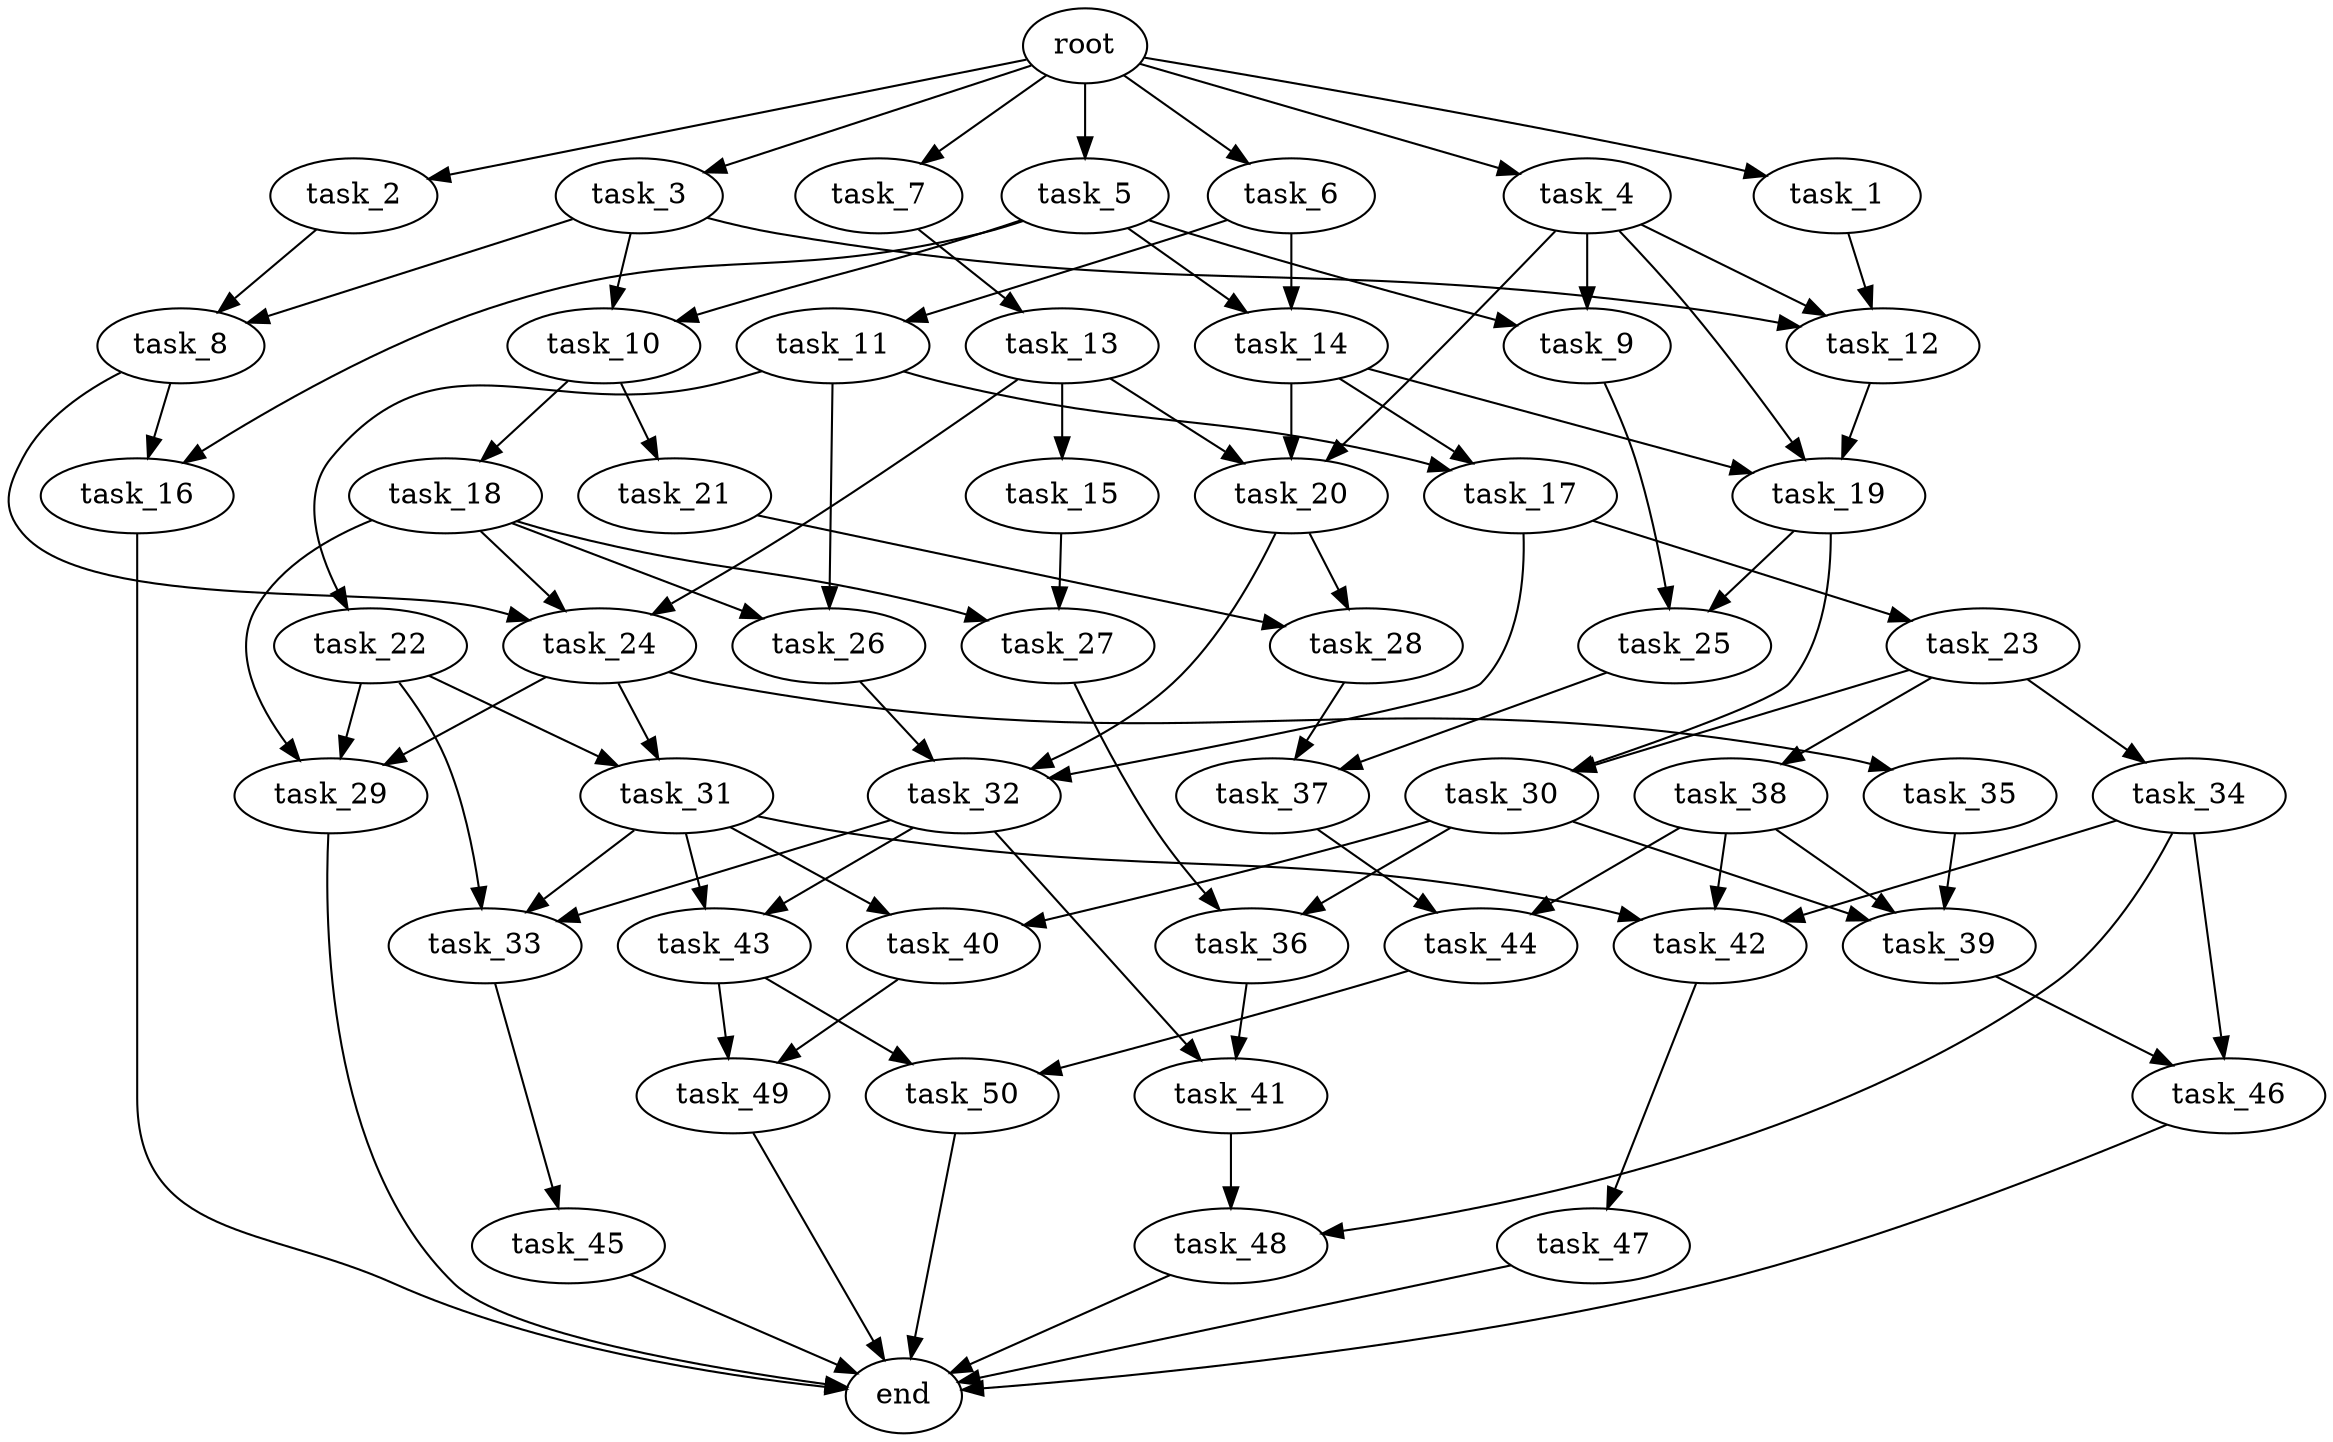 digraph G {
  root [size="0.000000e+00"];
  task_1 [size="8.644767e+10"];
  task_2 [size="7.182898e+10"];
  task_3 [size="1.409922e+10"];
  task_4 [size="6.433130e+09"];
  task_5 [size="7.587203e+10"];
  task_6 [size="2.819876e+10"];
  task_7 [size="9.717456e+10"];
  task_8 [size="2.554593e+10"];
  task_9 [size="7.288710e+10"];
  task_10 [size="2.801129e+10"];
  task_11 [size="3.051166e+10"];
  task_12 [size="5.019374e+08"];
  task_13 [size="1.745875e+10"];
  task_14 [size="2.479818e+10"];
  task_15 [size="4.557216e+10"];
  task_16 [size="1.037833e+10"];
  task_17 [size="7.210861e+10"];
  task_18 [size="9.188590e+10"];
  task_19 [size="6.822247e+10"];
  task_20 [size="9.866680e+10"];
  task_21 [size="8.795911e+10"];
  task_22 [size="8.069600e+09"];
  task_23 [size="4.298371e+10"];
  task_24 [size="4.580654e+10"];
  task_25 [size="4.990866e+10"];
  task_26 [size="5.353818e+10"];
  task_27 [size="8.086913e+10"];
  task_28 [size="3.442027e+10"];
  task_29 [size="1.441424e+10"];
  task_30 [size="8.321965e+10"];
  task_31 [size="1.810111e+10"];
  task_32 [size="4.460696e+10"];
  task_33 [size="9.427453e+10"];
  task_34 [size="4.279147e+10"];
  task_35 [size="9.194909e+10"];
  task_36 [size="5.185181e+10"];
  task_37 [size="6.186975e+10"];
  task_38 [size="5.897213e+10"];
  task_39 [size="5.418040e+10"];
  task_40 [size="4.610781e+10"];
  task_41 [size="4.706901e+10"];
  task_42 [size="2.932647e+10"];
  task_43 [size="3.294565e+10"];
  task_44 [size="2.580566e+10"];
  task_45 [size="4.519739e+10"];
  task_46 [size="2.949815e+10"];
  task_47 [size="6.936428e+09"];
  task_48 [size="2.777072e+10"];
  task_49 [size="1.156351e+10"];
  task_50 [size="6.104156e+10"];
  end [size="0.000000e+00"];

  root -> task_1 [size="1.000000e-12"];
  root -> task_2 [size="1.000000e-12"];
  root -> task_3 [size="1.000000e-12"];
  root -> task_4 [size="1.000000e-12"];
  root -> task_5 [size="1.000000e-12"];
  root -> task_6 [size="1.000000e-12"];
  root -> task_7 [size="1.000000e-12"];
  task_1 -> task_12 [size="1.673125e+06"];
  task_2 -> task_8 [size="1.277296e+08"];
  task_3 -> task_8 [size="1.277296e+08"];
  task_3 -> task_10 [size="1.400564e+08"];
  task_3 -> task_12 [size="1.673125e+06"];
  task_4 -> task_9 [size="3.644355e+08"];
  task_4 -> task_12 [size="1.673125e+06"];
  task_4 -> task_19 [size="2.274082e+08"];
  task_4 -> task_20 [size="3.288893e+08"];
  task_5 -> task_9 [size="3.644355e+08"];
  task_5 -> task_10 [size="1.400564e+08"];
  task_5 -> task_14 [size="1.239909e+08"];
  task_5 -> task_16 [size="5.189164e+07"];
  task_6 -> task_11 [size="3.051166e+08"];
  task_6 -> task_14 [size="1.239909e+08"];
  task_7 -> task_13 [size="1.745875e+08"];
  task_8 -> task_16 [size="5.189164e+07"];
  task_8 -> task_24 [size="1.526885e+08"];
  task_9 -> task_25 [size="2.495433e+08"];
  task_10 -> task_18 [size="9.188590e+08"];
  task_10 -> task_21 [size="8.795911e+08"];
  task_11 -> task_17 [size="3.605430e+08"];
  task_11 -> task_22 [size="8.069600e+07"];
  task_11 -> task_26 [size="2.676909e+08"];
  task_12 -> task_19 [size="2.274082e+08"];
  task_13 -> task_15 [size="4.557216e+08"];
  task_13 -> task_20 [size="3.288893e+08"];
  task_13 -> task_24 [size="1.526885e+08"];
  task_14 -> task_17 [size="3.605430e+08"];
  task_14 -> task_19 [size="2.274082e+08"];
  task_14 -> task_20 [size="3.288893e+08"];
  task_15 -> task_27 [size="4.043457e+08"];
  task_16 -> end [size="1.000000e-12"];
  task_17 -> task_23 [size="4.298371e+08"];
  task_17 -> task_32 [size="1.486899e+08"];
  task_18 -> task_24 [size="1.526885e+08"];
  task_18 -> task_26 [size="2.676909e+08"];
  task_18 -> task_27 [size="4.043457e+08"];
  task_18 -> task_29 [size="4.804748e+07"];
  task_19 -> task_25 [size="2.495433e+08"];
  task_19 -> task_30 [size="4.160983e+08"];
  task_20 -> task_28 [size="1.721013e+08"];
  task_20 -> task_32 [size="1.486899e+08"];
  task_21 -> task_28 [size="1.721013e+08"];
  task_22 -> task_29 [size="4.804748e+07"];
  task_22 -> task_31 [size="9.050555e+07"];
  task_22 -> task_33 [size="3.142484e+08"];
  task_23 -> task_30 [size="4.160983e+08"];
  task_23 -> task_34 [size="4.279147e+08"];
  task_23 -> task_38 [size="5.897213e+08"];
  task_24 -> task_29 [size="4.804748e+07"];
  task_24 -> task_31 [size="9.050555e+07"];
  task_24 -> task_35 [size="9.194909e+08"];
  task_25 -> task_37 [size="3.093487e+08"];
  task_26 -> task_32 [size="1.486899e+08"];
  task_27 -> task_36 [size="2.592591e+08"];
  task_28 -> task_37 [size="3.093487e+08"];
  task_29 -> end [size="1.000000e-12"];
  task_30 -> task_36 [size="2.592591e+08"];
  task_30 -> task_39 [size="1.806013e+08"];
  task_30 -> task_40 [size="2.305390e+08"];
  task_31 -> task_33 [size="3.142484e+08"];
  task_31 -> task_40 [size="2.305390e+08"];
  task_31 -> task_42 [size="9.775491e+07"];
  task_31 -> task_43 [size="1.647282e+08"];
  task_32 -> task_33 [size="3.142484e+08"];
  task_32 -> task_41 [size="2.353450e+08"];
  task_32 -> task_43 [size="1.647282e+08"];
  task_33 -> task_45 [size="4.519739e+08"];
  task_34 -> task_42 [size="9.775491e+07"];
  task_34 -> task_46 [size="1.474907e+08"];
  task_34 -> task_48 [size="1.388536e+08"];
  task_35 -> task_39 [size="1.806013e+08"];
  task_36 -> task_41 [size="2.353450e+08"];
  task_37 -> task_44 [size="1.290283e+08"];
  task_38 -> task_39 [size="1.806013e+08"];
  task_38 -> task_42 [size="9.775491e+07"];
  task_38 -> task_44 [size="1.290283e+08"];
  task_39 -> task_46 [size="1.474907e+08"];
  task_40 -> task_49 [size="5.781756e+07"];
  task_41 -> task_48 [size="1.388536e+08"];
  task_42 -> task_47 [size="6.936428e+07"];
  task_43 -> task_49 [size="5.781756e+07"];
  task_43 -> task_50 [size="3.052078e+08"];
  task_44 -> task_50 [size="3.052078e+08"];
  task_45 -> end [size="1.000000e-12"];
  task_46 -> end [size="1.000000e-12"];
  task_47 -> end [size="1.000000e-12"];
  task_48 -> end [size="1.000000e-12"];
  task_49 -> end [size="1.000000e-12"];
  task_50 -> end [size="1.000000e-12"];
}
